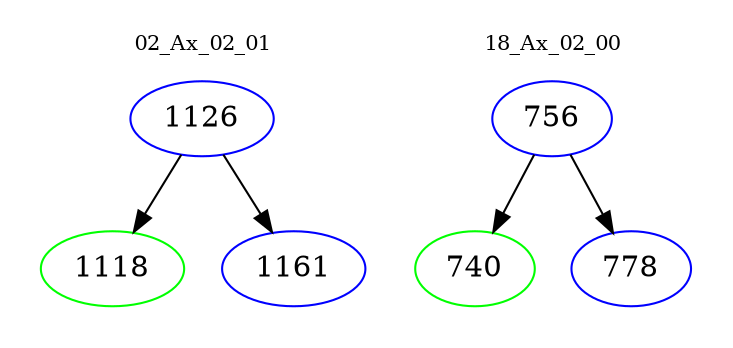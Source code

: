 digraph{
subgraph cluster_0 {
color = white
label = "02_Ax_02_01";
fontsize=10;
T0_1126 [label="1126", color="blue"]
T0_1126 -> T0_1118 [color="black"]
T0_1118 [label="1118", color="green"]
T0_1126 -> T0_1161 [color="black"]
T0_1161 [label="1161", color="blue"]
}
subgraph cluster_1 {
color = white
label = "18_Ax_02_00";
fontsize=10;
T1_756 [label="756", color="blue"]
T1_756 -> T1_740 [color="black"]
T1_740 [label="740", color="green"]
T1_756 -> T1_778 [color="black"]
T1_778 [label="778", color="blue"]
}
}
